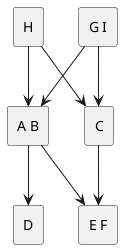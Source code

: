 @startuml
skinparam componentStyle rectangle
[D] <-up- [A B]
[A B] <-up- [G I]
[A B] <-up- [H]
[C] <-up- [G I]
[E F] <-up- [C]
[E F] <-up- [A B]
[C] <-up- [H]
@enduml